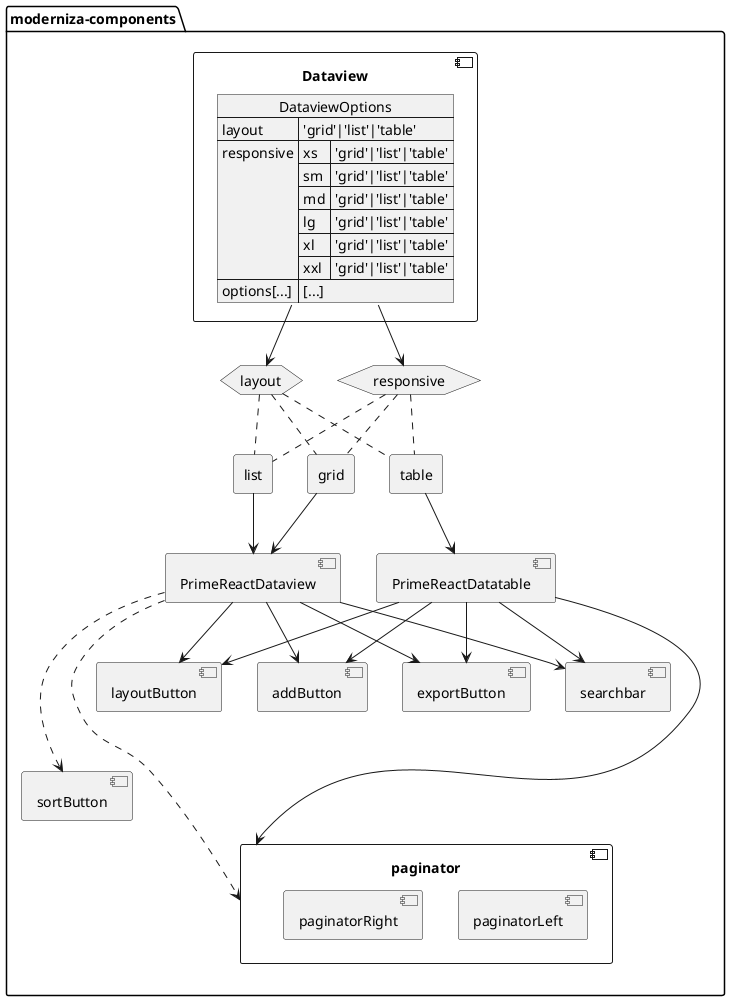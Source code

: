 @startuml dataviewDiagram
' Permite mixar tipos diferentes
allowmixing

package moderniza-components{
    
    component Dataview{
        json DataviewOptions {
            "layout":"'grid'|'list'|'table'",
            "responsive":{
                "xs":"'grid'|'list'|'table'",
                "sm":"'grid'|'list'|'table'",
                "md":"'grid'|'list'|'table'",
                "lg":"'grid'|'list'|'table'",
                "xl":"'grid'|'list'|'table'",
                "xxl":"'grid'|'list'|'table'"
            },
            "options[...]":"[...]"
        }
    }

    component PrimeReactDatatable
    component PrimeReactDataview

    hexagon layout
    hexagon responsive

    rectangle grid
    rectangle table
    rectangle list

    component addButton
    component sortButton
    component exportButton
    component searchbar
    component layoutButton
    component paginator{
        component paginatorLeft
        component paginatorRight
    }

    DataviewOptions -down-> responsive
    DataviewOptions -down-> layout

    layout .. grid
    layout .. table
    layout .. list

    responsive .. grid
    responsive .. table
    responsive .. list

    list --> PrimeReactDataview
    grid --> PrimeReactDataview
    table --> PrimeReactDatatable

    PrimeReactDatatable --> searchbar
    PrimeReactDatatable --> addButton
    PrimeReactDatatable --> layoutButton
    PrimeReactDatatable --> exportButton
    PrimeReactDatatable --> paginator

    PrimeReactDataview --> searchbar
    PrimeReactDataview .--> sortButton
    PrimeReactDataview --> addButton
    PrimeReactDataview --> layoutButton
    PrimeReactDataview --> exportButton
    PrimeReactDataview ..--> paginator

}

@enduml